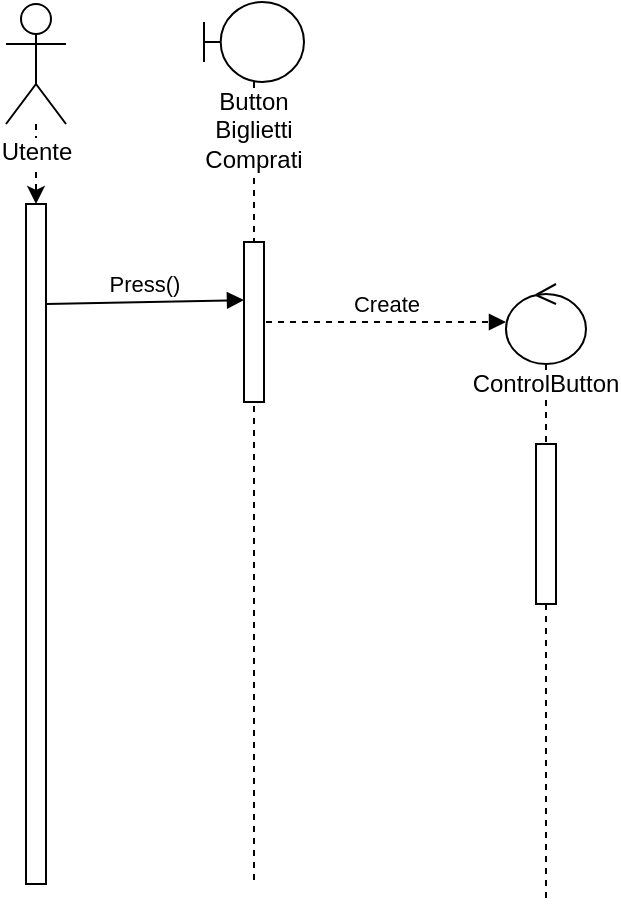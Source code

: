 <mxfile version="12.1.0" type="device" pages="1"><diagram id="o9PhKf0zJQkcECVYMPSk" name="Page-1"><mxGraphModel dx="712" dy="390" grid="1" gridSize="10" guides="1" tooltips="1" connect="1" arrows="1" fold="1" page="1" pageScale="1" pageWidth="827" pageHeight="1169" math="0" shadow="0"><root><mxCell id="0"/><mxCell id="1" parent="0"/><mxCell id="qiQsgCKwkl3ql0hoFAbu-4" style="edgeStyle=orthogonalEdgeStyle;rounded=0;orthogonalLoop=1;jettySize=auto;html=1;dashed=1;" parent="1" source="qiQsgCKwkl3ql0hoFAbu-1" target="qiQsgCKwkl3ql0hoFAbu-2" edge="1"><mxGeometry relative="1" as="geometry"/></mxCell><mxCell id="qiQsgCKwkl3ql0hoFAbu-1" value="Utente" style="shape=umlActor;verticalLabelPosition=bottom;labelBackgroundColor=#ffffff;verticalAlign=top;html=1;outlineConnect=0;" parent="1" vertex="1"><mxGeometry x="40" y="20" width="30" height="60" as="geometry"/></mxCell><mxCell id="qiQsgCKwkl3ql0hoFAbu-2" value="" style="html=1;points=[];perimeter=orthogonalPerimeter;" parent="1" vertex="1"><mxGeometry x="50" y="120" width="10" height="340" as="geometry"/></mxCell><mxCell id="qiQsgCKwkl3ql0hoFAbu-5" value="Button Biglietti Comprati" style="shape=umlLifeline;participant=umlBoundary;perimeter=lifelinePerimeter;whiteSpace=wrap;html=1;container=1;collapsible=0;recursiveResize=0;verticalAlign=top;spacingTop=36;labelBackgroundColor=#ffffff;outlineConnect=0;size=40;" parent="1" vertex="1"><mxGeometry x="139" y="19" width="50" height="441" as="geometry"/></mxCell><mxCell id="qiQsgCKwkl3ql0hoFAbu-7" value="" style="html=1;points=[];perimeter=orthogonalPerimeter;" parent="qiQsgCKwkl3ql0hoFAbu-5" vertex="1"><mxGeometry x="20" y="120" width="10" height="80" as="geometry"/></mxCell><mxCell id="qiQsgCKwkl3ql0hoFAbu-19" value="Create" style="html=1;verticalAlign=bottom;endArrow=block;dashed=1;" parent="qiQsgCKwkl3ql0hoFAbu-5" edge="1"><mxGeometry width="80" relative="1" as="geometry"><mxPoint x="31" y="160" as="sourcePoint"/><mxPoint x="151" y="160" as="targetPoint"/></mxGeometry></mxCell><mxCell id="qiQsgCKwkl3ql0hoFAbu-12" value="Press()" style="html=1;verticalAlign=bottom;endArrow=block;entryX=0;entryY=0.363;entryDx=0;entryDy=0;entryPerimeter=0;" parent="1" target="qiQsgCKwkl3ql0hoFAbu-7" edge="1"><mxGeometry width="80" relative="1" as="geometry"><mxPoint x="60" y="170" as="sourcePoint"/><mxPoint x="156" y="166" as="targetPoint"/></mxGeometry></mxCell><mxCell id="qiQsgCKwkl3ql0hoFAbu-13" value="ControlButton" style="shape=umlLifeline;participant=umlControl;perimeter=lifelinePerimeter;whiteSpace=wrap;html=1;container=1;collapsible=0;recursiveResize=0;verticalAlign=top;spacingTop=36;labelBackgroundColor=#ffffff;outlineConnect=0;" parent="1" vertex="1"><mxGeometry x="290" y="160" width="40" height="310" as="geometry"/></mxCell><mxCell id="qiQsgCKwkl3ql0hoFAbu-17" value="" style="html=1;points=[];perimeter=orthogonalPerimeter;" parent="qiQsgCKwkl3ql0hoFAbu-13" vertex="1"><mxGeometry x="15" y="80" width="10" height="80" as="geometry"/></mxCell></root></mxGraphModel></diagram></mxfile>